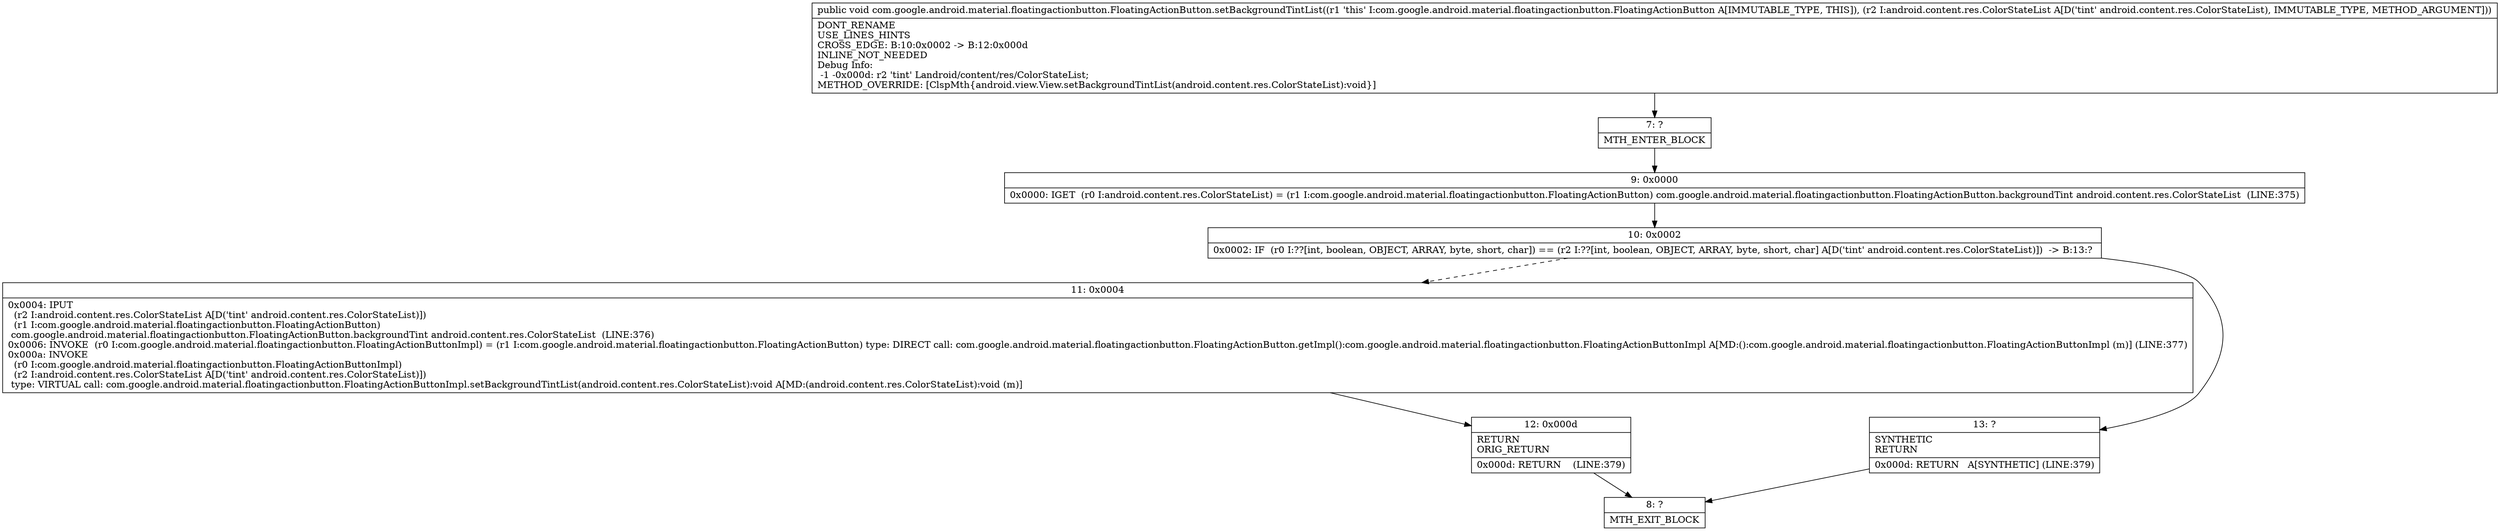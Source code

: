 digraph "CFG forcom.google.android.material.floatingactionbutton.FloatingActionButton.setBackgroundTintList(Landroid\/content\/res\/ColorStateList;)V" {
Node_7 [shape=record,label="{7\:\ ?|MTH_ENTER_BLOCK\l}"];
Node_9 [shape=record,label="{9\:\ 0x0000|0x0000: IGET  (r0 I:android.content.res.ColorStateList) = (r1 I:com.google.android.material.floatingactionbutton.FloatingActionButton) com.google.android.material.floatingactionbutton.FloatingActionButton.backgroundTint android.content.res.ColorStateList  (LINE:375)\l}"];
Node_10 [shape=record,label="{10\:\ 0x0002|0x0002: IF  (r0 I:??[int, boolean, OBJECT, ARRAY, byte, short, char]) == (r2 I:??[int, boolean, OBJECT, ARRAY, byte, short, char] A[D('tint' android.content.res.ColorStateList)])  \-\> B:13:? \l}"];
Node_11 [shape=record,label="{11\:\ 0x0004|0x0004: IPUT  \l  (r2 I:android.content.res.ColorStateList A[D('tint' android.content.res.ColorStateList)])\l  (r1 I:com.google.android.material.floatingactionbutton.FloatingActionButton)\l com.google.android.material.floatingactionbutton.FloatingActionButton.backgroundTint android.content.res.ColorStateList  (LINE:376)\l0x0006: INVOKE  (r0 I:com.google.android.material.floatingactionbutton.FloatingActionButtonImpl) = (r1 I:com.google.android.material.floatingactionbutton.FloatingActionButton) type: DIRECT call: com.google.android.material.floatingactionbutton.FloatingActionButton.getImpl():com.google.android.material.floatingactionbutton.FloatingActionButtonImpl A[MD:():com.google.android.material.floatingactionbutton.FloatingActionButtonImpl (m)] (LINE:377)\l0x000a: INVOKE  \l  (r0 I:com.google.android.material.floatingactionbutton.FloatingActionButtonImpl)\l  (r2 I:android.content.res.ColorStateList A[D('tint' android.content.res.ColorStateList)])\l type: VIRTUAL call: com.google.android.material.floatingactionbutton.FloatingActionButtonImpl.setBackgroundTintList(android.content.res.ColorStateList):void A[MD:(android.content.res.ColorStateList):void (m)]\l}"];
Node_12 [shape=record,label="{12\:\ 0x000d|RETURN\lORIG_RETURN\l|0x000d: RETURN    (LINE:379)\l}"];
Node_8 [shape=record,label="{8\:\ ?|MTH_EXIT_BLOCK\l}"];
Node_13 [shape=record,label="{13\:\ ?|SYNTHETIC\lRETURN\l|0x000d: RETURN   A[SYNTHETIC] (LINE:379)\l}"];
MethodNode[shape=record,label="{public void com.google.android.material.floatingactionbutton.FloatingActionButton.setBackgroundTintList((r1 'this' I:com.google.android.material.floatingactionbutton.FloatingActionButton A[IMMUTABLE_TYPE, THIS]), (r2 I:android.content.res.ColorStateList A[D('tint' android.content.res.ColorStateList), IMMUTABLE_TYPE, METHOD_ARGUMENT]))  | DONT_RENAME\lUSE_LINES_HINTS\lCROSS_EDGE: B:10:0x0002 \-\> B:12:0x000d\lINLINE_NOT_NEEDED\lDebug Info:\l  \-1 \-0x000d: r2 'tint' Landroid\/content\/res\/ColorStateList;\lMETHOD_OVERRIDE: [ClspMth\{android.view.View.setBackgroundTintList(android.content.res.ColorStateList):void\}]\l}"];
MethodNode -> Node_7;Node_7 -> Node_9;
Node_9 -> Node_10;
Node_10 -> Node_11[style=dashed];
Node_10 -> Node_13;
Node_11 -> Node_12;
Node_12 -> Node_8;
Node_13 -> Node_8;
}

